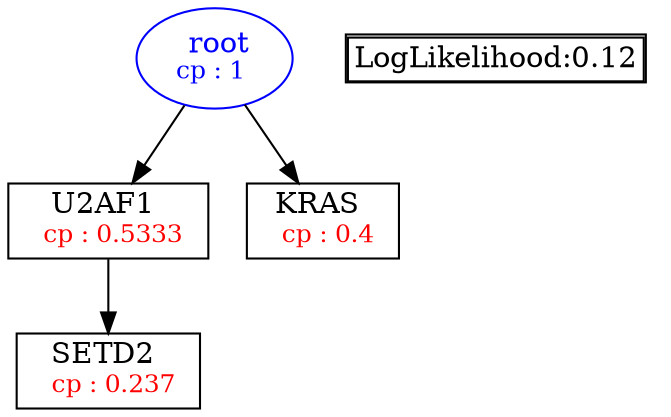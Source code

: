 digraph tree {
    "root" [label=<<font color='Blue'> root</font><br/><font color='Blue' POINT-SIZE='12'>cp : 1 </font>>, shape=oval, color=Blue];
    "S1" [label =<U2AF1 <br/> <font color='Red' POINT-SIZE='12'> cp : 0.5333 </font>>, shape=box];
    "S2" [label =<SETD2 <br/> <font color='Red' POINT-SIZE='12'> cp : 0.237 </font>>, shape=box];
    "S3" [label =<KRAS <br/> <font color='Red' POINT-SIZE='12'> cp : 0.4 </font>>, shape=box];
    "root" -> "S1";
    "root" -> "S3";
    "S1" -> "S2";

    node[shape=plaintext]
    fontsize="10"
    struct1 [label=
    <<TABLE BORDER="1" CELLBORDER="1" CELLSPACING="0" >
    <TR><TD ALIGN="LEFT">LogLikelihood:0.12</TD></TR>
    </TABLE>>];

}
